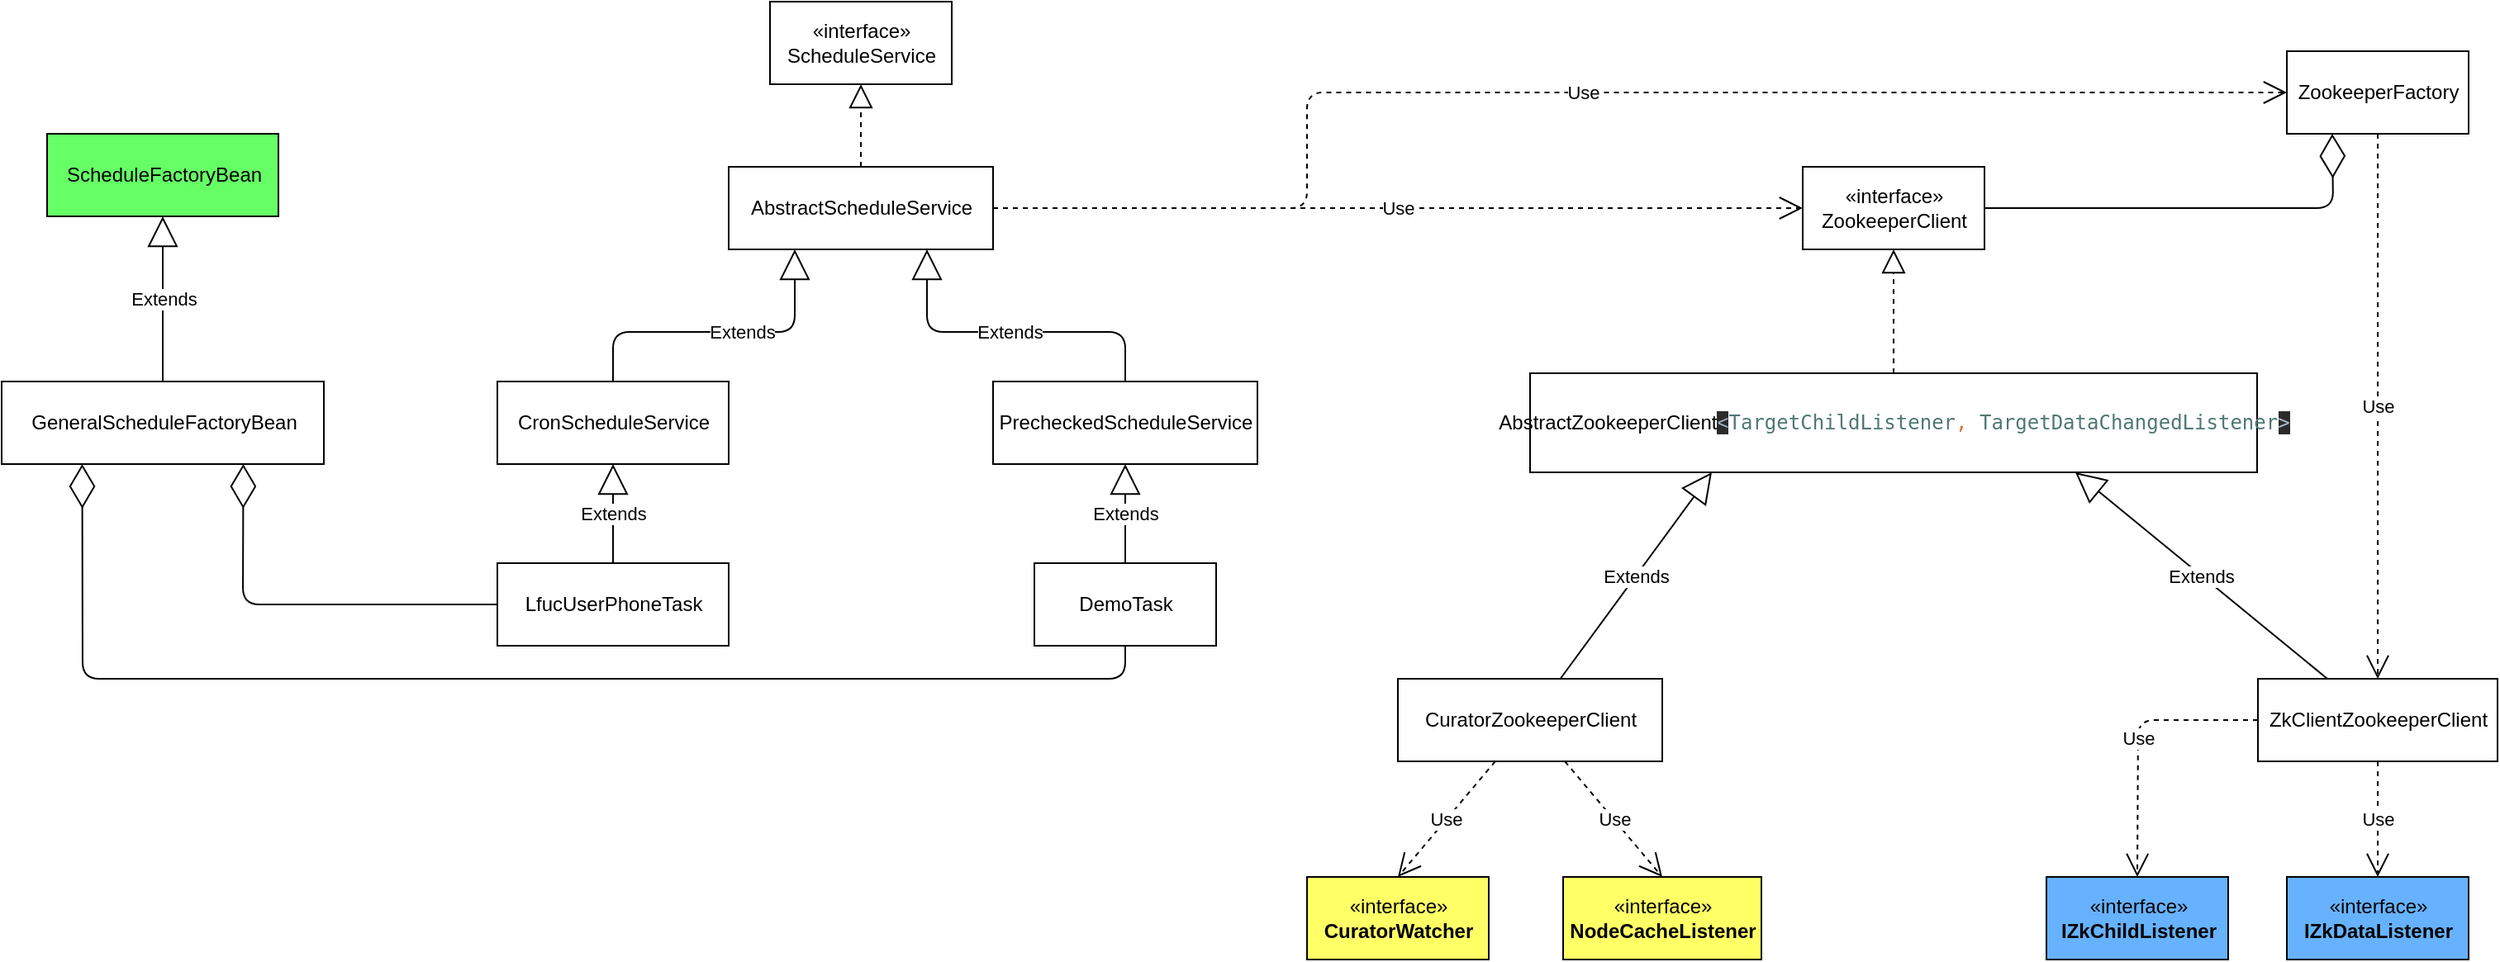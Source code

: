 <mxfile version="12.2.4" pages="1"><diagram id="JGKEyppQivhsgYVR0Wj1" name="Page-1"><mxGraphModel dx="1046" dy="452" grid="1" gridSize="10" guides="1" tooltips="1" connect="1" arrows="1" fold="1" page="1" pageScale="1" pageWidth="827" pageHeight="1169" math="0" shadow="0"><root><mxCell id="0"/><mxCell id="1" parent="0"/><mxCell id="3" value="AbstractScheduleService" style="html=1;" parent="1" vertex="1"><mxGeometry x="490" y="170" width="160" height="50" as="geometry"/></mxCell><mxCell id="4" value="" style="endArrow=block;dashed=1;endFill=0;endSize=12;html=1;exitX=0.5;exitY=0;exitDx=0;exitDy=0;entryX=0.5;entryY=1;entryDx=0;entryDy=0;" parent="1" source="3" target="8" edge="1"><mxGeometry width="160" relative="1" as="geometry"><mxPoint x="615" y="170" as="sourcePoint"/><mxPoint x="480" y="150" as="targetPoint"/></mxGeometry></mxCell><mxCell id="8" value="«interface»&lt;br&gt;ScheduleService" style="html=1;" parent="1" vertex="1"><mxGeometry x="515" y="70" width="110" height="50" as="geometry"/></mxCell><mxCell id="11" value="CronScheduleService" style="html=1;" parent="1" vertex="1"><mxGeometry x="350" y="300" width="140" height="50" as="geometry"/></mxCell><mxCell id="12" value="Extends" style="endArrow=block;endSize=16;endFill=0;html=1;entryX=0.25;entryY=1;entryDx=0;entryDy=0;exitX=0.5;exitY=0;exitDx=0;exitDy=0;" parent="1" source="11" target="3" edge="1"><mxGeometry x="0.13" width="160" relative="1" as="geometry"><mxPoint x="310" y="340" as="sourcePoint"/><mxPoint x="470" y="340" as="targetPoint"/><Array as="points"><mxPoint x="420" y="270"/><mxPoint x="530" y="270"/></Array><mxPoint as="offset"/></mxGeometry></mxCell><mxCell id="13" value="PrecheckedScheduleService" style="html=1;" parent="1" vertex="1"><mxGeometry x="650" y="300" width="160" height="50" as="geometry"/></mxCell><mxCell id="14" value="Extends" style="endArrow=block;endSize=16;endFill=0;html=1;entryX=0.75;entryY=1;entryDx=0;entryDy=0;exitX=0.5;exitY=0;exitDx=0;exitDy=0;" parent="1" source="13" target="3" edge="1"><mxGeometry width="160" relative="1" as="geometry"><mxPoint x="775" y="140" as="sourcePoint"/><mxPoint x="775" y="140" as="targetPoint"/><Array as="points"><mxPoint x="730" y="270"/><mxPoint x="610" y="270"/></Array></mxGeometry></mxCell><mxCell id="15" value="ScheduleFactoryBean" style="html=1;fillColor=#66FF66;" parent="1" vertex="1"><mxGeometry x="77.5" y="150" width="140" height="50" as="geometry"/></mxCell><mxCell id="16" value="GeneralScheduleFactoryBean" style="html=1;" parent="1" vertex="1"><mxGeometry x="50" y="300" width="195" height="50" as="geometry"/></mxCell><mxCell id="18" value="Extends" style="endArrow=block;endSize=16;endFill=0;html=1;entryX=0.5;entryY=1;entryDx=0;entryDy=0;exitX=0.5;exitY=0;exitDx=0;exitDy=0;" parent="1" source="16" target="15" edge="1"><mxGeometry width="160" relative="1" as="geometry"><mxPoint x="133" y="300" as="sourcePoint"/><mxPoint x="293" y="300" as="targetPoint"/></mxGeometry></mxCell><mxCell id="21" value="«interface»&lt;br&gt;ZookeeperClient" style="html=1;" parent="1" vertex="1"><mxGeometry x="1140" y="170" width="110" height="50" as="geometry"/></mxCell><mxCell id="22" value="Use" style="endArrow=open;endSize=12;dashed=1;html=1;entryX=0;entryY=0.5;entryDx=0;entryDy=0;" parent="1" source="3" target="21" edge="1"><mxGeometry width="160" relative="1" as="geometry"><mxPoint x="650" y="195" as="sourcePoint"/><mxPoint x="810" y="195" as="targetPoint"/></mxGeometry></mxCell><mxCell id="23" value="AbstractZookeeperClient&lt;font color=&quot;#a9b7c6&quot;&gt;&lt;span style=&quot;background-color: rgb(43 , 43 , 43)&quot;&gt;&amp;lt;&lt;/span&gt;&lt;/font&gt;&lt;span style=&quot;font-family: &amp;#34;source code pro&amp;#34; , monospace ; font-size: 9pt ; color: rgb(80 , 120 , 116)&quot;&gt;TargetChildListener&lt;/span&gt;&lt;span style=&quot;font-family: &amp;#34;source code pro&amp;#34; , monospace ; font-size: 9pt ; color: rgb(204 , 120 , 50)&quot;&gt;, &lt;/span&gt;&lt;span style=&quot;font-family: &amp;#34;source code pro&amp;#34; , monospace ; font-size: 9pt ; color: rgb(80 , 120 , 116)&quot;&gt;TargetDataChangedListener&lt;/span&gt;&lt;span style=&quot;font-family: &amp;#34;source code pro&amp;#34; , monospace ; font-size: 9pt ; background-color: rgb(43 , 43 , 43)&quot;&gt;&lt;font color=&quot;#a9b7c6&quot;&gt;&amp;gt;&lt;/font&gt;&lt;/span&gt;" style="html=1;strokeColor=#000000;" parent="1" vertex="1"><mxGeometry x="975" y="295" width="440" height="60" as="geometry"/></mxCell><mxCell id="24" value="" style="endArrow=block;dashed=1;endFill=0;endSize=12;html=1;entryX=0.5;entryY=1;entryDx=0;entryDy=0;" parent="1" source="23" target="21" edge="1"><mxGeometry width="160" relative="1" as="geometry"><mxPoint x="1195" y="140" as="sourcePoint"/><mxPoint x="1195" y="220" as="targetPoint"/></mxGeometry></mxCell><mxCell id="25" value="CuratorZookeeperClient" style="html=1;strokeColor=#000000;" parent="1" vertex="1"><mxGeometry x="895" y="480" width="160" height="50" as="geometry"/></mxCell><mxCell id="26" value="ZkClientZookeeperClient" style="html=1;strokeColor=#000000;" parent="1" vertex="1"><mxGeometry x="1415.5" y="480" width="145" height="50" as="geometry"/></mxCell><mxCell id="28" value="Extends" style="endArrow=block;endSize=16;endFill=0;html=1;entryX=0.25;entryY=1;entryDx=0;entryDy=0;" parent="1" source="25" target="23" edge="1"><mxGeometry width="160" relative="1" as="geometry"><mxPoint x="1055" y="320" as="sourcePoint"/><mxPoint x="1055" y="370" as="targetPoint"/></mxGeometry></mxCell><mxCell id="29" value="Extends" style="endArrow=block;endSize=16;endFill=0;html=1;entryX=0.75;entryY=1;entryDx=0;entryDy=0;" parent="1" source="26" target="23" edge="1"><mxGeometry width="160" relative="1" as="geometry"><mxPoint x="1342.5" y="320" as="sourcePoint"/><mxPoint x="1342.5" y="320" as="targetPoint"/></mxGeometry></mxCell><mxCell id="30" value="«interface»&lt;br&gt;&lt;b&gt;CuratorWatcher&lt;/b&gt;" style="html=1;strokeColor=#000000;fillColor=#FFFF66;" parent="1" vertex="1"><mxGeometry x="840" y="600" width="110" height="50" as="geometry"/></mxCell><mxCell id="31" value="«interface»&lt;br&gt;&lt;b&gt;NodeCacheListener&lt;/b&gt;" style="html=1;strokeColor=#000000;fillColor=#FFFF66;" parent="1" vertex="1"><mxGeometry x="995" y="600" width="120" height="50" as="geometry"/></mxCell><mxCell id="32" value="«interface»&lt;br&gt;&lt;b&gt;IZkChildListener&lt;/b&gt;" style="html=1;strokeColor=#000000;fillColor=#66B2FF;" parent="1" vertex="1"><mxGeometry x="1287.5" y="600" width="110" height="50" as="geometry"/></mxCell><mxCell id="33" value="«interface»&lt;br&gt;&lt;b&gt;IZkDataListener&lt;/b&gt;" style="html=1;strokeColor=#000000;fillColor=#66B2FF;" parent="1" vertex="1"><mxGeometry x="1433" y="600" width="110" height="50" as="geometry"/></mxCell><mxCell id="37" value="Use" style="endArrow=open;endSize=12;dashed=1;html=1;entryX=0.5;entryY=0;entryDx=0;entryDy=0;" parent="1" source="25" target="30" edge="1"><mxGeometry width="160" relative="1" as="geometry"><mxPoint x="975" y="530" as="sourcePoint"/><mxPoint x="975" y="690" as="targetPoint"/></mxGeometry></mxCell><mxCell id="38" value="Use" style="endArrow=open;endSize=12;dashed=1;html=1;entryX=0.5;entryY=0;entryDx=0;entryDy=0;" parent="1" source="25" target="31" edge="1"><mxGeometry width="160" relative="1" as="geometry"><mxPoint x="975" y="530" as="sourcePoint"/><mxPoint x="975" y="690" as="targetPoint"/></mxGeometry></mxCell><mxCell id="39" value="Use" style="endArrow=open;endSize=12;dashed=1;html=1;entryX=0.5;entryY=0;entryDx=0;entryDy=0;exitX=0;exitY=0.5;exitDx=0;exitDy=0;" parent="1" source="26" target="32" edge="1"><mxGeometry width="160" relative="1" as="geometry"><mxPoint x="1415" y="530" as="sourcePoint"/><mxPoint x="1415" y="690" as="targetPoint"/><Array as="points"><mxPoint x="1343" y="505"/></Array></mxGeometry></mxCell><mxCell id="40" value="Use" style="endArrow=open;endSize=12;dashed=1;html=1;entryX=0.5;entryY=0;entryDx=0;entryDy=0;" parent="1" source="26" target="33" edge="1"><mxGeometry width="160" relative="1" as="geometry"><mxPoint x="1415" y="530" as="sourcePoint"/><mxPoint x="1415" y="690" as="targetPoint"/></mxGeometry></mxCell><mxCell id="41" value="ZookeeperFactory" style="html=1;strokeColor=#000000;fillColor=#FFFFFF;" parent="1" vertex="1"><mxGeometry x="1433" y="100" width="110" height="50" as="geometry"/></mxCell><mxCell id="43" value="Use" style="endArrow=open;endSize=12;dashed=1;html=1;entryX=0.5;entryY=0;entryDx=0;entryDy=0;" parent="1" source="41" target="26" edge="1"><mxGeometry width="160" relative="1" as="geometry"><mxPoint x="1488" y="140" as="sourcePoint"/><mxPoint x="1488" y="300" as="targetPoint"/></mxGeometry></mxCell><mxCell id="44" value="Use" style="endArrow=open;endSize=12;dashed=1;html=1;entryX=0;entryY=0.5;entryDx=0;entryDy=0;" parent="1" source="3" target="41" edge="1"><mxGeometry width="160" relative="1" as="geometry"><mxPoint x="650" y="195" as="sourcePoint"/><mxPoint x="810" y="195" as="targetPoint"/><Array as="points"><mxPoint x="840" y="195"/><mxPoint x="840" y="125"/></Array></mxGeometry></mxCell><mxCell id="45" value="" style="endArrow=diamondThin;endFill=0;endSize=24;html=1;exitX=1;exitY=0.5;exitDx=0;exitDy=0;entryX=0.25;entryY=1;entryDx=0;entryDy=0;" parent="1" source="21" target="41" edge="1"><mxGeometry width="160" relative="1" as="geometry"><mxPoint x="1350" y="160" as="sourcePoint"/><mxPoint x="1510" y="160" as="targetPoint"/><Array as="points"><mxPoint x="1461" y="195"/></Array></mxGeometry></mxCell><mxCell id="46" value="LfucUserPhoneTask" style="html=1;strokeColor=#000000;fillColor=#FFFFFF;" parent="1" vertex="1"><mxGeometry x="350" y="410" width="140" height="50" as="geometry"/></mxCell><mxCell id="47" value="Extends" style="endArrow=block;endSize=16;endFill=0;html=1;entryX=0.5;entryY=1;entryDx=0;entryDy=0;" parent="1" source="46" target="11" edge="1"><mxGeometry width="160" relative="1" as="geometry"><mxPoint x="420" y="230" as="sourcePoint"/><mxPoint x="420" y="360" as="targetPoint"/></mxGeometry></mxCell><mxCell id="48" value="" style="endArrow=diamondThin;endFill=0;endSize=24;html=1;entryX=0.75;entryY=1;entryDx=0;entryDy=0;" parent="1" source="46" target="16" edge="1"><mxGeometry width="160" relative="1" as="geometry"><mxPoint x="190" y="435" as="sourcePoint"/><mxPoint x="190" y="435" as="targetPoint"/><Array as="points"><mxPoint x="196" y="435"/></Array></mxGeometry></mxCell><mxCell id="49" value="DemoTask" style="html=1;strokeColor=#000000;fillColor=#FFFFFF;" parent="1" vertex="1"><mxGeometry x="675" y="410" width="110" height="50" as="geometry"/></mxCell><mxCell id="50" value="Extends" style="endArrow=block;endSize=16;endFill=0;html=1;entryX=0.5;entryY=1;entryDx=0;entryDy=0;" parent="1" source="49" target="13" edge="1"><mxGeometry width="160" relative="1" as="geometry"><mxPoint x="730" y="250" as="sourcePoint"/><mxPoint x="730" y="370" as="targetPoint"/></mxGeometry></mxCell><mxCell id="51" value="" style="endArrow=diamondThin;endFill=0;endSize=24;html=1;entryX=0.25;entryY=1;entryDx=0;entryDy=0;exitX=0.5;exitY=1;exitDx=0;exitDy=0;" parent="1" source="49" target="16" edge="1"><mxGeometry width="160" relative="1" as="geometry"><mxPoint x="515" y="435" as="sourcePoint"/><mxPoint x="515" y="435" as="targetPoint"/><Array as="points"><mxPoint x="730" y="480"/><mxPoint x="99" y="480"/></Array></mxGeometry></mxCell></root></mxGraphModel></diagram></mxfile>